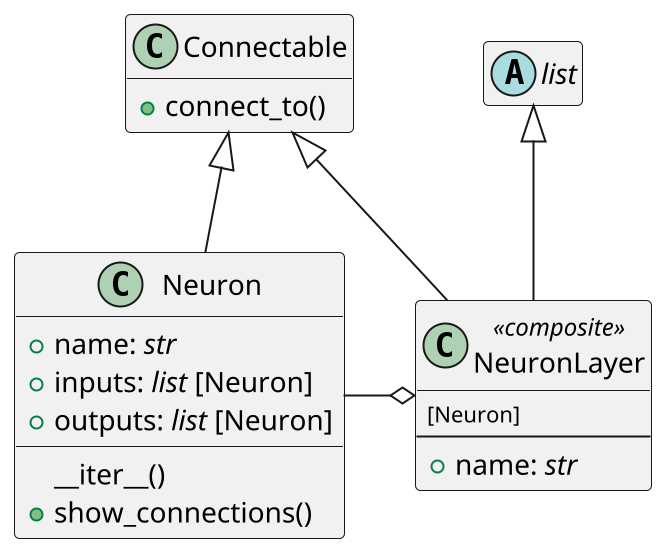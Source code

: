 @startuml

' !theme monokai_npp from ..\..\.styles
scale 2

class Connectable {
    +connect_to()
}

class Neuron {
    +name: <i>str</i>
    +inputs: <i>list</i> [Neuron]
    +outputs: <i>list</i> [Neuron]
    __iter__()
    +show_connections()
}

abstract list

class NeuronLayer << composite >> {
    <font size=11><font "IBM Plex Mono">[Neuron]</font>
    --
    +name: <i>str</i>
}


hide abstract empty members
hide Connectable empty members

list <|-- NeuronLayer

Connectable <|-- Neuron
Connectable <|-- NeuronLayer

NeuronLayer o-left- Neuron

@enduml
